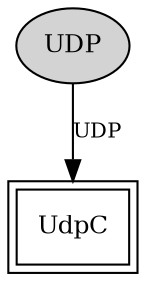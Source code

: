 digraph "tos.lib.net.blip.UdpSocketC" {
  n0x414650f0 [shape=ellipse, style=filled, label="UDP", fontsize=12];
  "UdpC" [fontsize=12, shape=box,peripheries=2, URL="../chtml/tos.lib.net.blip.UdpC.html"];
  "n0x414650f0" -> "UdpC" [label="UDP", URL="../ihtml/tos.lib.net.blip.interfaces.UDP.html", fontsize=10];
}
